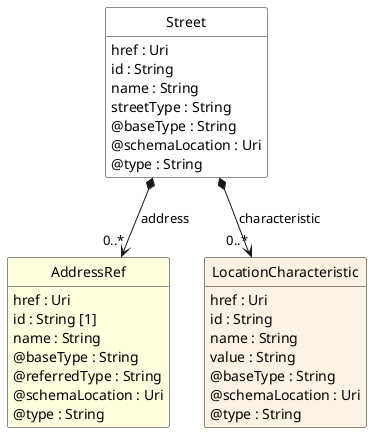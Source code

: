 @startuml
hide circle
hide methods
hide stereotype
show <<Enumeration>> stereotype
skinparam class {
   BackgroundColor<<Enumeration>> #E6F5F7
   BackgroundColor<<Ref>> #FFFFE0
   BackgroundColor<<Pivot>> #FFFFFFF
   BackgroundColor<<SimpleType>> #E2F0DA
   BackgroundColor #FCF2E3
}

class Street <<Pivot>> {
    href : Uri
    id : String
    name : String
    streetType : String
    @baseType : String
    @schemaLocation : Uri
    @type : String
}

class AddressRef  <<Ref>> {
    href : Uri
    id : String [1]
    name : String
    @baseType : String
    @referredType : String
    @schemaLocation : Uri
    @type : String
}

class LocationCharacteristic  {
    href : Uri
    id : String
    name : String
    value : String
    @baseType : String
    @schemaLocation : Uri
    @type : String
}

Street *-->  "0..*" LocationCharacteristic : characteristic

Street *-->  "0..*" AddressRef : address

@enduml